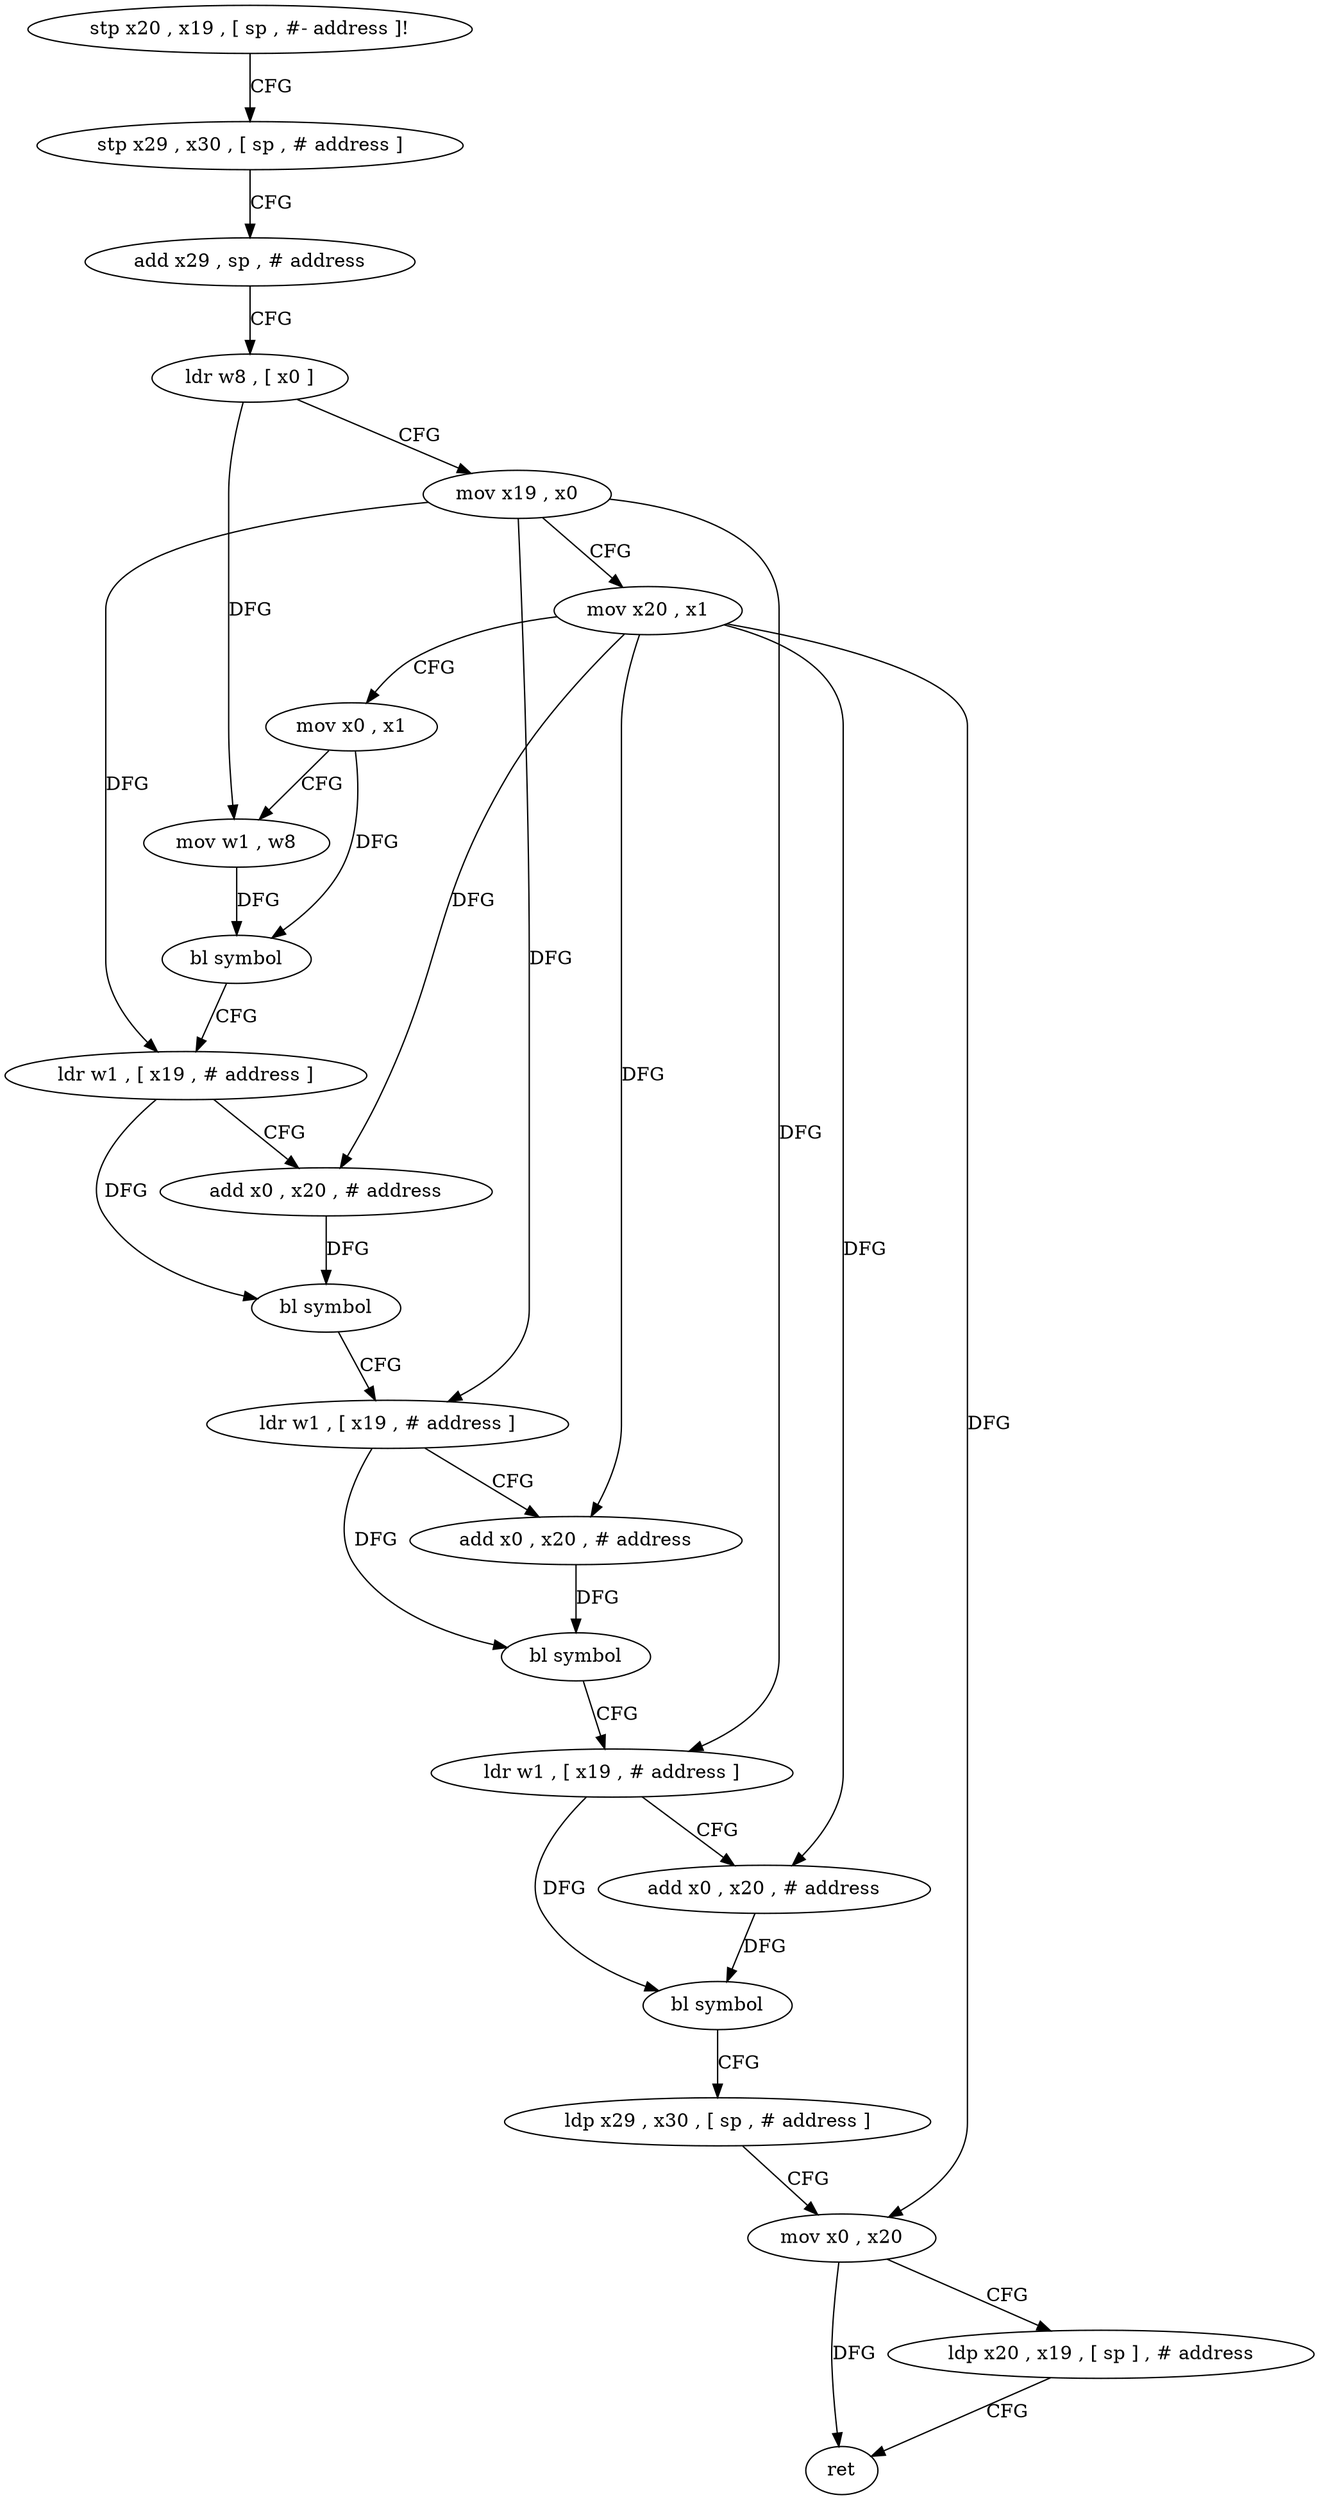 digraph "func" {
"4223712" [label = "stp x20 , x19 , [ sp , #- address ]!" ]
"4223716" [label = "stp x29 , x30 , [ sp , # address ]" ]
"4223720" [label = "add x29 , sp , # address" ]
"4223724" [label = "ldr w8 , [ x0 ]" ]
"4223728" [label = "mov x19 , x0" ]
"4223732" [label = "mov x20 , x1" ]
"4223736" [label = "mov x0 , x1" ]
"4223740" [label = "mov w1 , w8" ]
"4223744" [label = "bl symbol" ]
"4223748" [label = "ldr w1 , [ x19 , # address ]" ]
"4223752" [label = "add x0 , x20 , # address" ]
"4223756" [label = "bl symbol" ]
"4223760" [label = "ldr w1 , [ x19 , # address ]" ]
"4223764" [label = "add x0 , x20 , # address" ]
"4223768" [label = "bl symbol" ]
"4223772" [label = "ldr w1 , [ x19 , # address ]" ]
"4223776" [label = "add x0 , x20 , # address" ]
"4223780" [label = "bl symbol" ]
"4223784" [label = "ldp x29 , x30 , [ sp , # address ]" ]
"4223788" [label = "mov x0 , x20" ]
"4223792" [label = "ldp x20 , x19 , [ sp ] , # address" ]
"4223796" [label = "ret" ]
"4223712" -> "4223716" [ label = "CFG" ]
"4223716" -> "4223720" [ label = "CFG" ]
"4223720" -> "4223724" [ label = "CFG" ]
"4223724" -> "4223728" [ label = "CFG" ]
"4223724" -> "4223740" [ label = "DFG" ]
"4223728" -> "4223732" [ label = "CFG" ]
"4223728" -> "4223748" [ label = "DFG" ]
"4223728" -> "4223760" [ label = "DFG" ]
"4223728" -> "4223772" [ label = "DFG" ]
"4223732" -> "4223736" [ label = "CFG" ]
"4223732" -> "4223752" [ label = "DFG" ]
"4223732" -> "4223764" [ label = "DFG" ]
"4223732" -> "4223776" [ label = "DFG" ]
"4223732" -> "4223788" [ label = "DFG" ]
"4223736" -> "4223740" [ label = "CFG" ]
"4223736" -> "4223744" [ label = "DFG" ]
"4223740" -> "4223744" [ label = "DFG" ]
"4223744" -> "4223748" [ label = "CFG" ]
"4223748" -> "4223752" [ label = "CFG" ]
"4223748" -> "4223756" [ label = "DFG" ]
"4223752" -> "4223756" [ label = "DFG" ]
"4223756" -> "4223760" [ label = "CFG" ]
"4223760" -> "4223764" [ label = "CFG" ]
"4223760" -> "4223768" [ label = "DFG" ]
"4223764" -> "4223768" [ label = "DFG" ]
"4223768" -> "4223772" [ label = "CFG" ]
"4223772" -> "4223776" [ label = "CFG" ]
"4223772" -> "4223780" [ label = "DFG" ]
"4223776" -> "4223780" [ label = "DFG" ]
"4223780" -> "4223784" [ label = "CFG" ]
"4223784" -> "4223788" [ label = "CFG" ]
"4223788" -> "4223792" [ label = "CFG" ]
"4223788" -> "4223796" [ label = "DFG" ]
"4223792" -> "4223796" [ label = "CFG" ]
}
